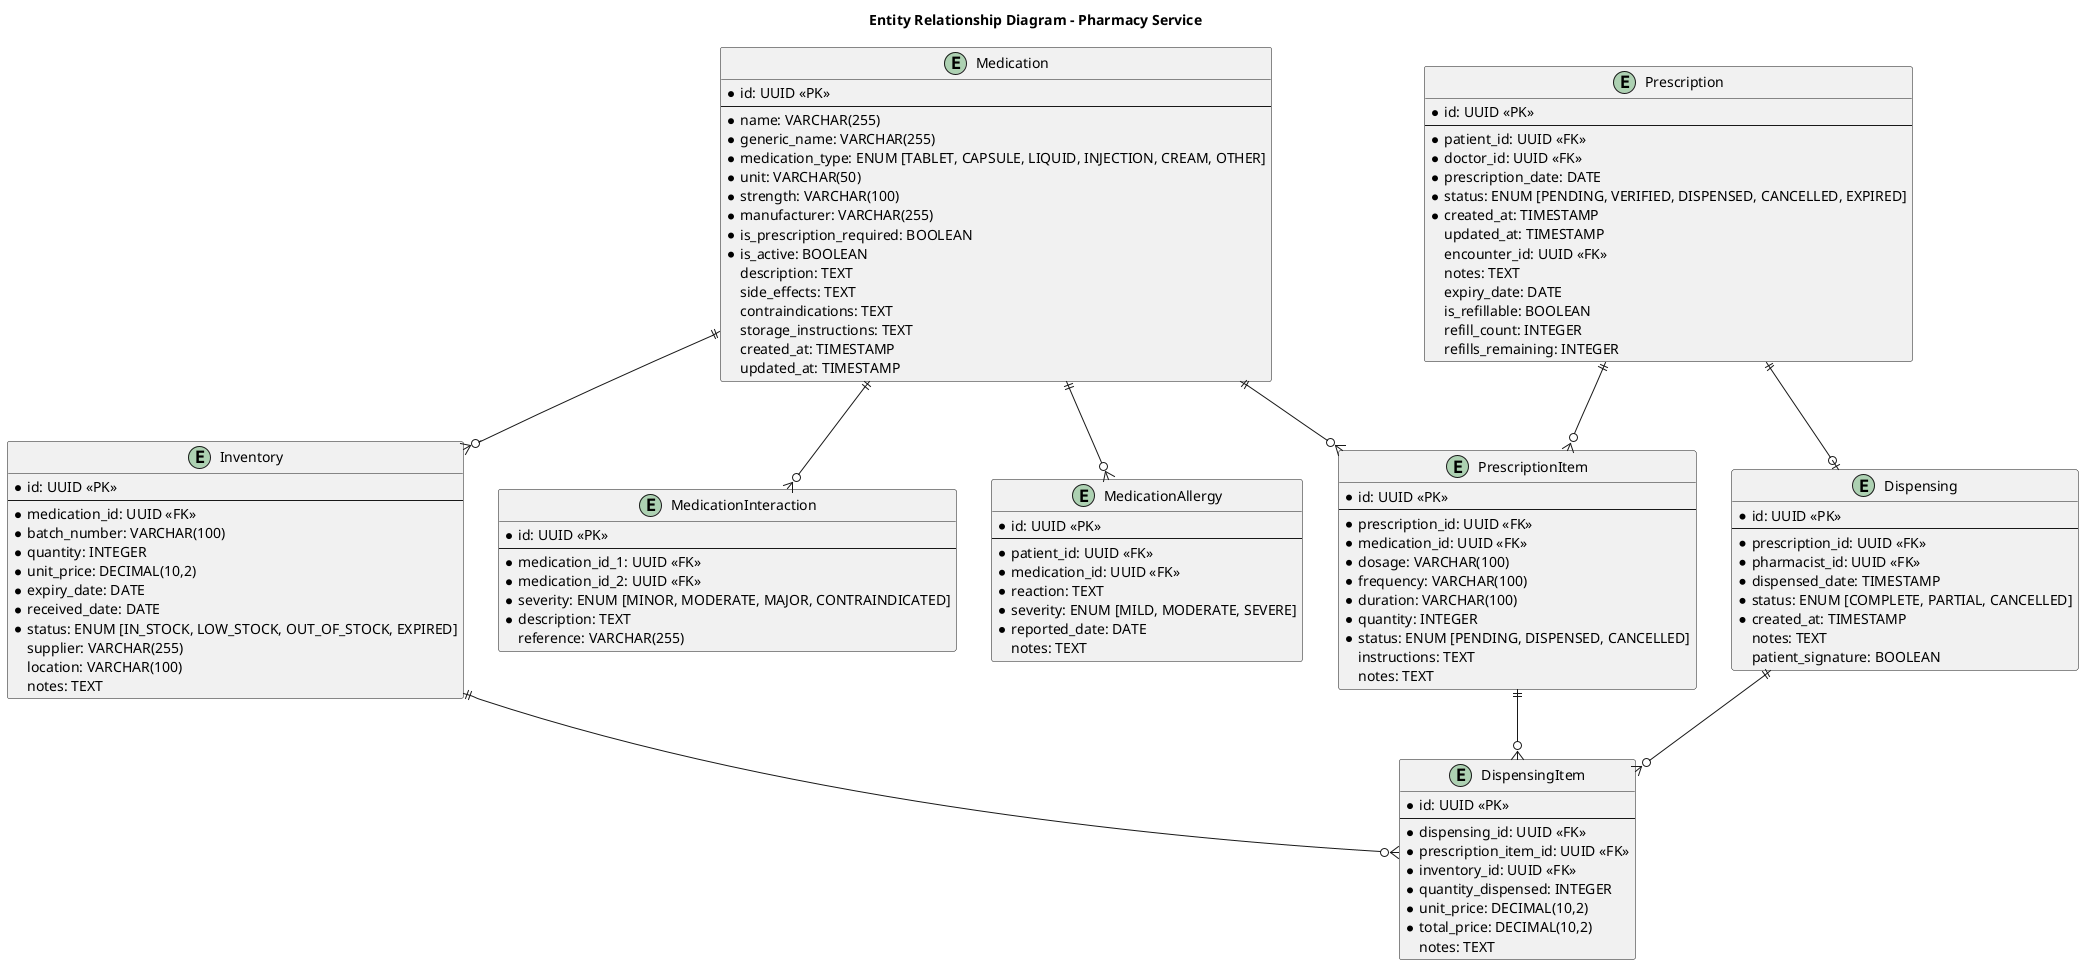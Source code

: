 @startuml
title Entity Relationship Diagram - Pharmacy Service

' Entities
entity "Medication" as medication {
  *id: UUID <<PK>>
  --
  *name: VARCHAR(255)
  *generic_name: VARCHAR(255)
  *medication_type: ENUM [TABLET, CAPSULE, LIQUID, INJECTION, CREAM, OTHER]
  *unit: VARCHAR(50)
  *strength: VARCHAR(100)
  *manufacturer: VARCHAR(255)
  *is_prescription_required: BOOLEAN
  *is_active: BOOLEAN
  description: TEXT
  side_effects: TEXT
  contraindications: TEXT
  storage_instructions: TEXT
  created_at: TIMESTAMP
  updated_at: TIMESTAMP
}

entity "Prescription" as prescription {
  *id: UUID <<PK>>
  --
  *patient_id: UUID <<FK>>
  *doctor_id: UUID <<FK>>
  *prescription_date: DATE
  *status: ENUM [PENDING, VERIFIED, DISPENSED, CANCELLED, EXPIRED]
  *created_at: TIMESTAMP
  updated_at: TIMESTAMP
  encounter_id: UUID <<FK>>
  notes: TEXT
  expiry_date: DATE
  is_refillable: BOOLEAN
  refill_count: INTEGER
  refills_remaining: INTEGER
}

entity "PrescriptionItem" as item {
  *id: UUID <<PK>>
  --
  *prescription_id: UUID <<FK>>
  *medication_id: UUID <<FK>>
  *dosage: VARCHAR(100)
  *frequency: VARCHAR(100)
  *duration: VARCHAR(100)
  *quantity: INTEGER
  *status: ENUM [PENDING, DISPENSED, CANCELLED]
  instructions: TEXT
  notes: TEXT
}

entity "Inventory" as inventory {
  *id: UUID <<PK>>
  --
  *medication_id: UUID <<FK>>
  *batch_number: VARCHAR(100)
  *quantity: INTEGER
  *unit_price: DECIMAL(10,2)
  *expiry_date: DATE
  *received_date: DATE
  *status: ENUM [IN_STOCK, LOW_STOCK, OUT_OF_STOCK, EXPIRED]
  supplier: VARCHAR(255)
  location: VARCHAR(100)
  notes: TEXT
}

entity "Dispensing" as dispensing {
  *id: UUID <<PK>>
  --
  *prescription_id: UUID <<FK>>
  *pharmacist_id: UUID <<FK>>
  *dispensed_date: TIMESTAMP
  *status: ENUM [COMPLETE, PARTIAL, CANCELLED]
  *created_at: TIMESTAMP
  notes: TEXT
  patient_signature: BOOLEAN
}

entity "DispensingItem" as dispitem {
  *id: UUID <<PK>>
  --
  *dispensing_id: UUID <<FK>>
  *prescription_item_id: UUID <<FK>>
  *inventory_id: UUID <<FK>>
  *quantity_dispensed: INTEGER
  *unit_price: DECIMAL(10,2)
  *total_price: DECIMAL(10,2)
  notes: TEXT
}

entity "MedicationInteraction" as interaction {
  *id: UUID <<PK>>
  --
  *medication_id_1: UUID <<FK>>
  *medication_id_2: UUID <<FK>>
  *severity: ENUM [MINOR, MODERATE, MAJOR, CONTRAINDICATED]
  *description: TEXT
  reference: VARCHAR(255)
}

entity "MedicationAllergy" as allergy {
  *id: UUID <<PK>>
  --
  *patient_id: UUID <<FK>>
  *medication_id: UUID <<FK>>
  *reaction: TEXT
  *severity: ENUM [MILD, MODERATE, SEVERE]
  *reported_date: DATE
  notes: TEXT
}

' Relationships
prescription ||--o{ item
medication ||--o{ item
medication ||--o{ inventory
prescription ||--o| dispensing
dispensing ||--o{ dispitem
item ||--o{ dispitem
inventory ||--o{ dispitem
medication ||--o{ interaction
medication ||--o{ allergy

@enduml
